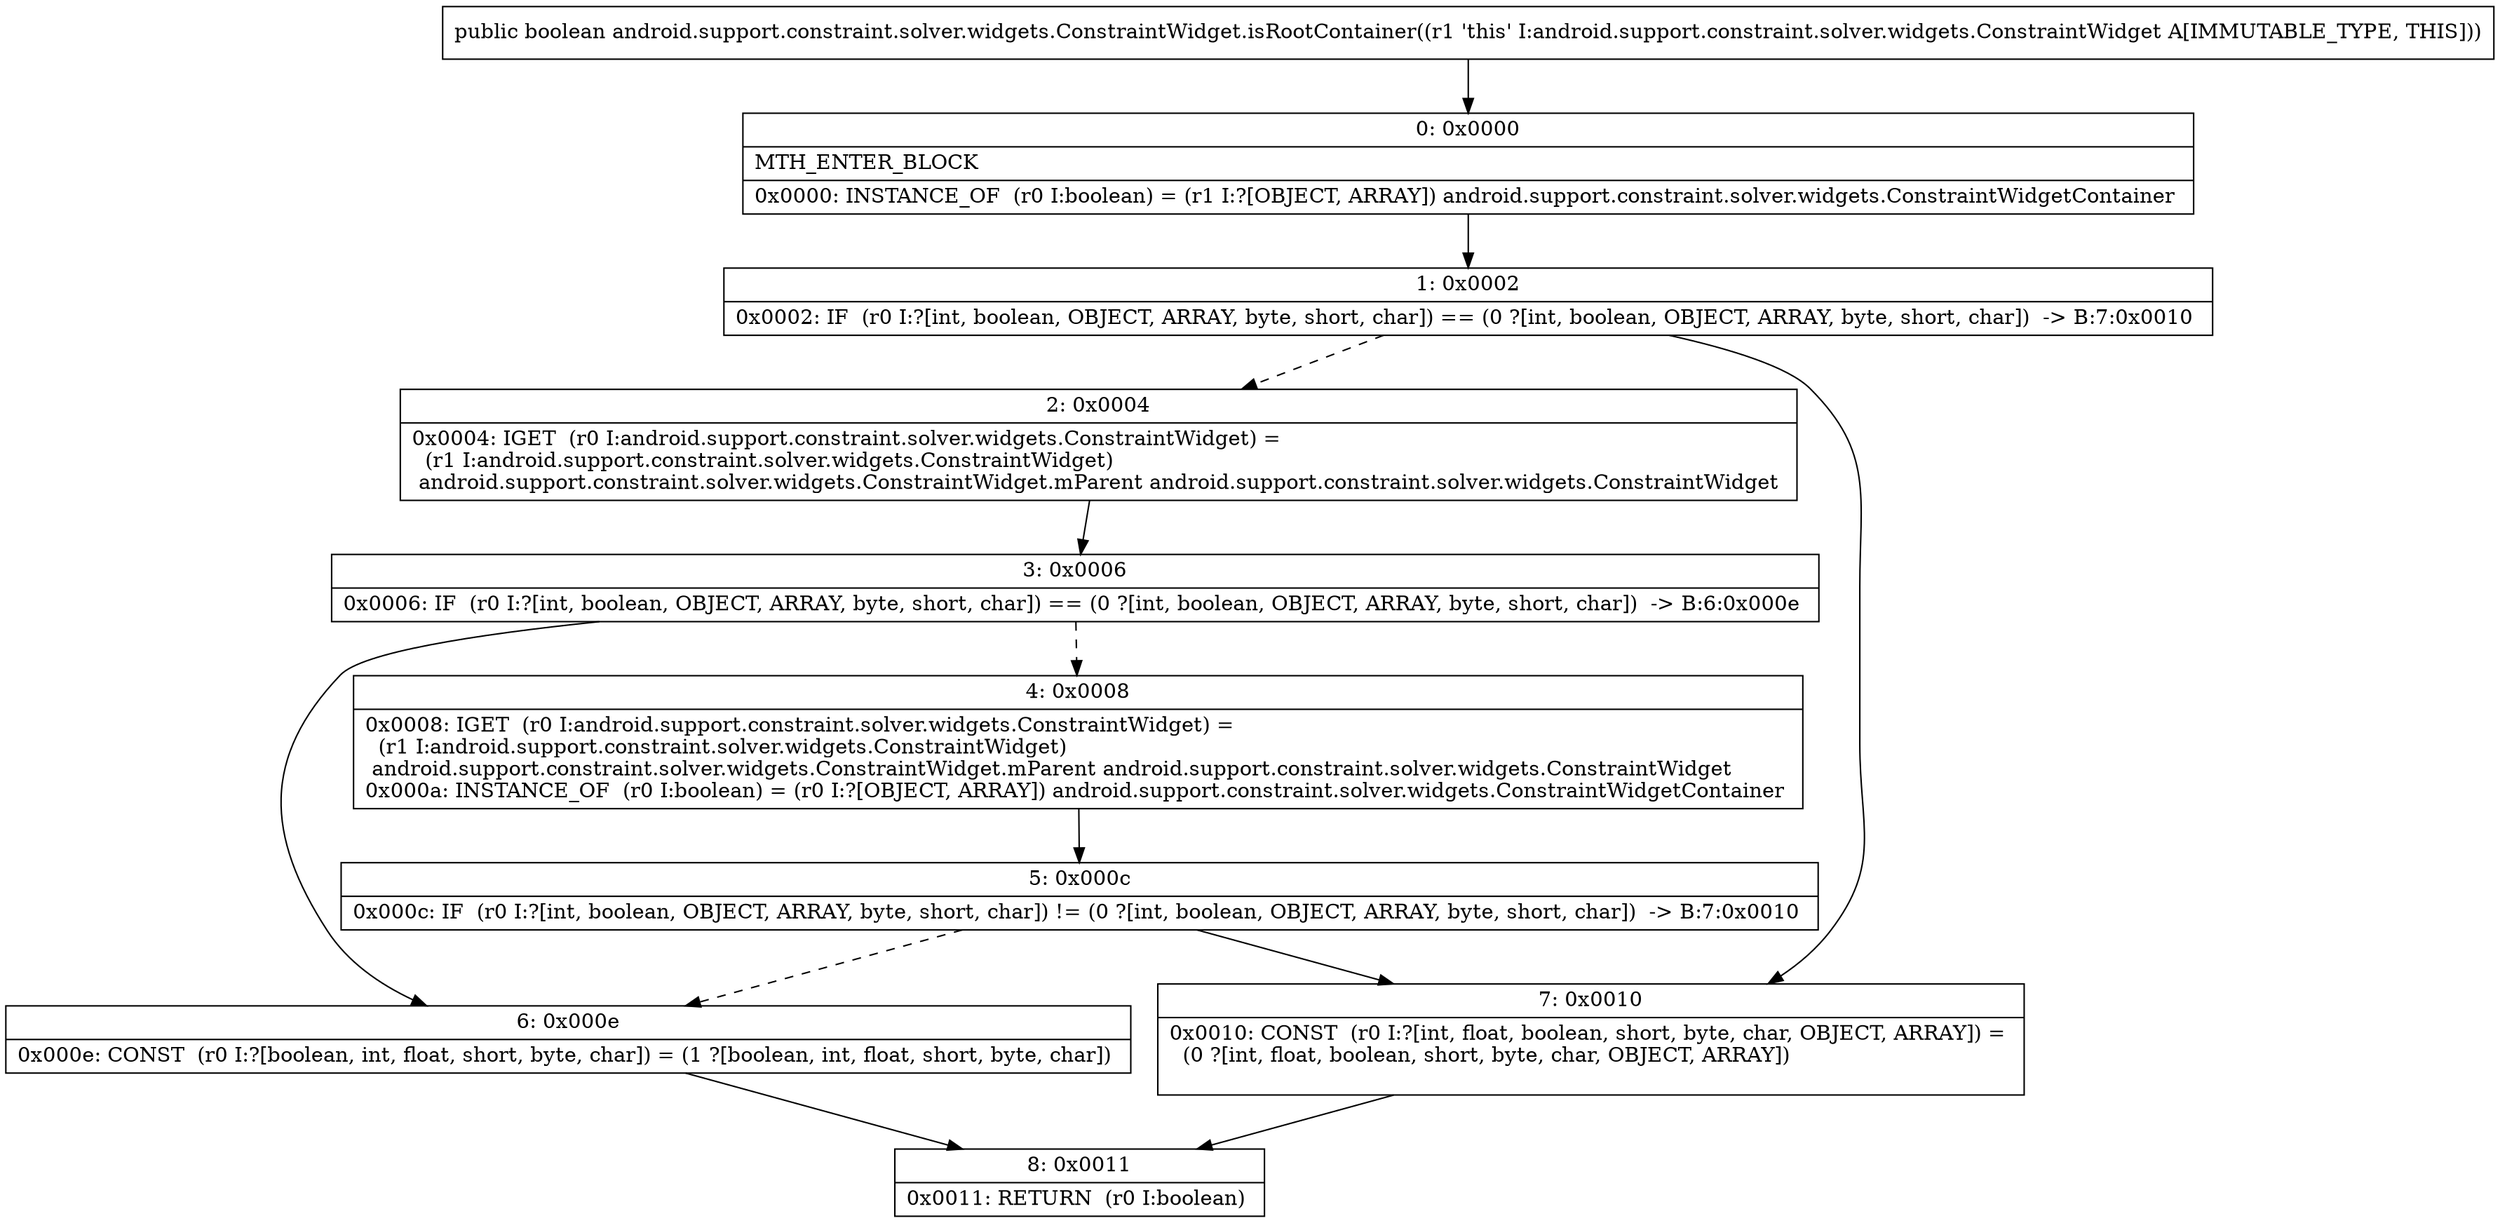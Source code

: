 digraph "CFG forandroid.support.constraint.solver.widgets.ConstraintWidget.isRootContainer()Z" {
Node_0 [shape=record,label="{0\:\ 0x0000|MTH_ENTER_BLOCK\l|0x0000: INSTANCE_OF  (r0 I:boolean) = (r1 I:?[OBJECT, ARRAY]) android.support.constraint.solver.widgets.ConstraintWidgetContainer \l}"];
Node_1 [shape=record,label="{1\:\ 0x0002|0x0002: IF  (r0 I:?[int, boolean, OBJECT, ARRAY, byte, short, char]) == (0 ?[int, boolean, OBJECT, ARRAY, byte, short, char])  \-\> B:7:0x0010 \l}"];
Node_2 [shape=record,label="{2\:\ 0x0004|0x0004: IGET  (r0 I:android.support.constraint.solver.widgets.ConstraintWidget) = \l  (r1 I:android.support.constraint.solver.widgets.ConstraintWidget)\l android.support.constraint.solver.widgets.ConstraintWidget.mParent android.support.constraint.solver.widgets.ConstraintWidget \l}"];
Node_3 [shape=record,label="{3\:\ 0x0006|0x0006: IF  (r0 I:?[int, boolean, OBJECT, ARRAY, byte, short, char]) == (0 ?[int, boolean, OBJECT, ARRAY, byte, short, char])  \-\> B:6:0x000e \l}"];
Node_4 [shape=record,label="{4\:\ 0x0008|0x0008: IGET  (r0 I:android.support.constraint.solver.widgets.ConstraintWidget) = \l  (r1 I:android.support.constraint.solver.widgets.ConstraintWidget)\l android.support.constraint.solver.widgets.ConstraintWidget.mParent android.support.constraint.solver.widgets.ConstraintWidget \l0x000a: INSTANCE_OF  (r0 I:boolean) = (r0 I:?[OBJECT, ARRAY]) android.support.constraint.solver.widgets.ConstraintWidgetContainer \l}"];
Node_5 [shape=record,label="{5\:\ 0x000c|0x000c: IF  (r0 I:?[int, boolean, OBJECT, ARRAY, byte, short, char]) != (0 ?[int, boolean, OBJECT, ARRAY, byte, short, char])  \-\> B:7:0x0010 \l}"];
Node_6 [shape=record,label="{6\:\ 0x000e|0x000e: CONST  (r0 I:?[boolean, int, float, short, byte, char]) = (1 ?[boolean, int, float, short, byte, char]) \l}"];
Node_7 [shape=record,label="{7\:\ 0x0010|0x0010: CONST  (r0 I:?[int, float, boolean, short, byte, char, OBJECT, ARRAY]) = \l  (0 ?[int, float, boolean, short, byte, char, OBJECT, ARRAY])\l \l}"];
Node_8 [shape=record,label="{8\:\ 0x0011|0x0011: RETURN  (r0 I:boolean) \l}"];
MethodNode[shape=record,label="{public boolean android.support.constraint.solver.widgets.ConstraintWidget.isRootContainer((r1 'this' I:android.support.constraint.solver.widgets.ConstraintWidget A[IMMUTABLE_TYPE, THIS])) }"];
MethodNode -> Node_0;
Node_0 -> Node_1;
Node_1 -> Node_2[style=dashed];
Node_1 -> Node_7;
Node_2 -> Node_3;
Node_3 -> Node_4[style=dashed];
Node_3 -> Node_6;
Node_4 -> Node_5;
Node_5 -> Node_6[style=dashed];
Node_5 -> Node_7;
Node_6 -> Node_8;
Node_7 -> Node_8;
}

